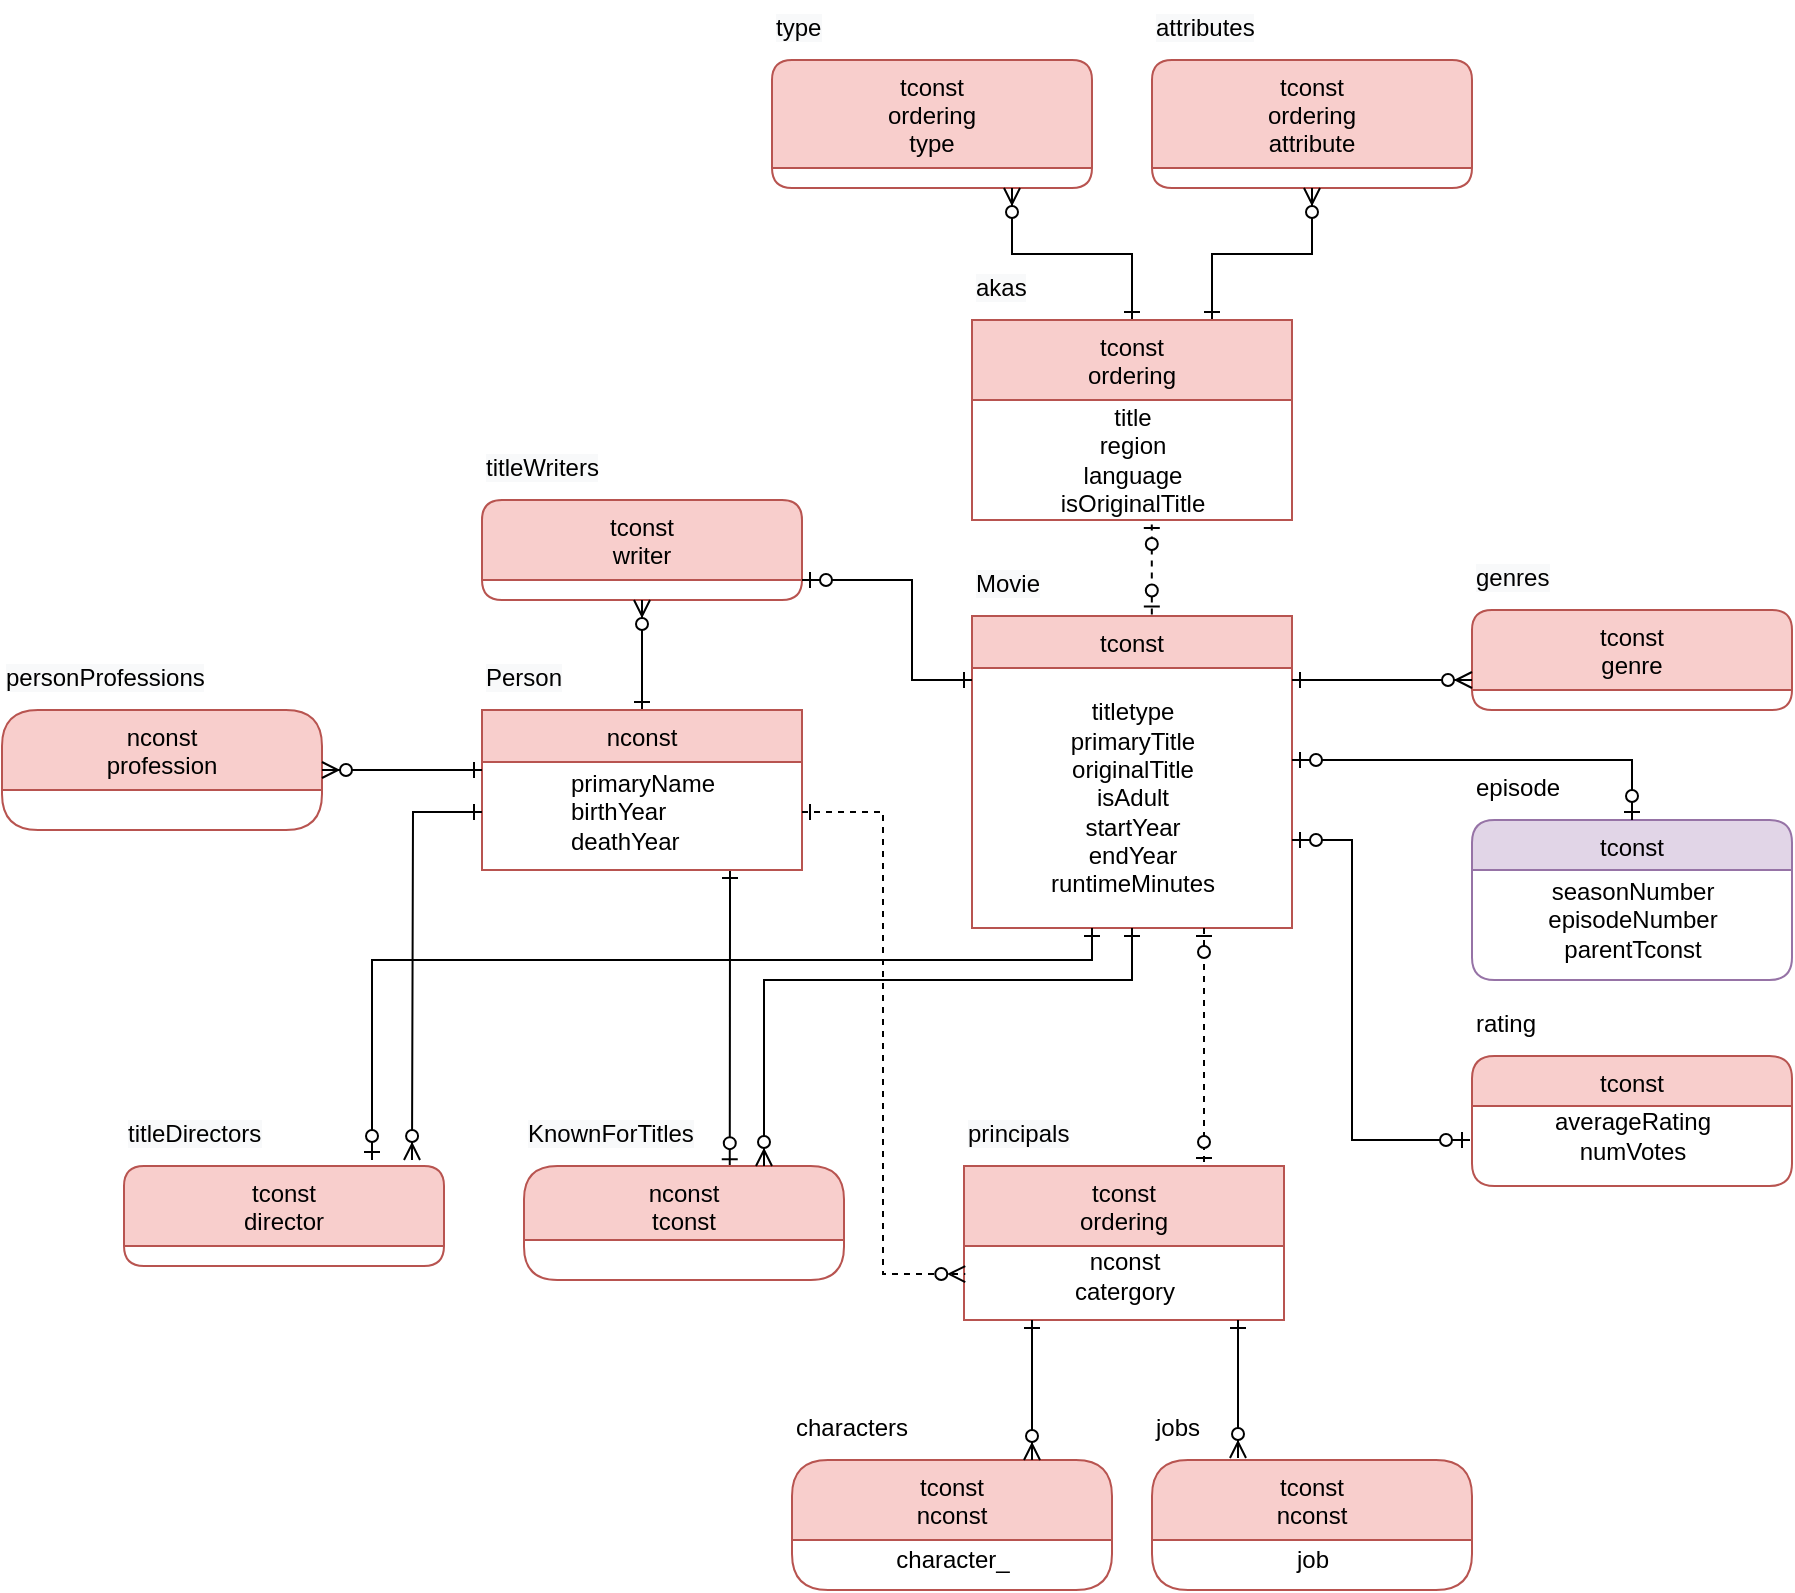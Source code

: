 <mxfile version="14.7.7" type="device"><diagram id="C5RBs43oDa-KdzZeNtuy" name="Page-1"><mxGraphModel dx="1865" dy="1748" grid="1" gridSize="10" guides="1" tooltips="1" connect="1" arrows="1" fold="1" page="1" pageScale="1" pageWidth="827" pageHeight="1169" math="0" shadow="0"><root><mxCell id="WIyWlLk6GJQsqaUBKTNV-0"/><mxCell id="WIyWlLk6GJQsqaUBKTNV-1" parent="WIyWlLk6GJQsqaUBKTNV-0"/><mxCell id="xolu4xJuUfZisWvBj1_J-13" style="edgeStyle=orthogonalEdgeStyle;rounded=0;orthogonalLoop=1;jettySize=auto;html=1;exitX=0.562;exitY=-0.005;exitDx=0;exitDy=0;startArrow=ERzeroToOne;startFill=1;endArrow=ERzeroToOne;endFill=1;exitPerimeter=0;dashed=1;" parent="WIyWlLk6GJQsqaUBKTNV-1" source="zkfFHV4jXpPFQw0GAbJ--0" target="59ytYH_ue-3u_atIHXwS-38" edge="1"><mxGeometry relative="1" as="geometry"><Array as="points"><mxPoint x="310" y="100"/><mxPoint x="310" y="100"/></Array></mxGeometry></mxCell><mxCell id="zkfFHV4jXpPFQw0GAbJ--0" value="tconst" style="swimlane;fontStyle=0;align=center;verticalAlign=top;childLayout=stackLayout;horizontal=1;startSize=26;horizontalStack=0;resizeParent=1;resizeLast=0;collapsible=1;marginBottom=0;rounded=0;shadow=0;strokeWidth=1;fillColor=#f8cecc;strokeColor=#b85450;" parent="WIyWlLk6GJQsqaUBKTNV-1" vertex="1"><mxGeometry x="220" y="128" width="160" height="156" as="geometry"><mxRectangle x="230" y="140" width="160" height="26" as="alternateBounds"/></mxGeometry></mxCell><mxCell id="59ytYH_ue-3u_atIHXwS-6" value="&lt;span&gt;&lt;br&gt;titletype&lt;/span&gt;&lt;br style=&quot;padding: 0px ; margin: 0px&quot;&gt;&lt;span&gt;primaryTitle&lt;/span&gt;&lt;br style=&quot;padding: 0px ; margin: 0px&quot;&gt;&lt;span&gt;originalTitle&lt;/span&gt;&lt;br style=&quot;padding: 0px ; margin: 0px&quot;&gt;&lt;span&gt;isAdult&lt;/span&gt;&lt;br style=&quot;padding: 0px ; margin: 0px&quot;&gt;&lt;span&gt;startYear&lt;/span&gt;&lt;br style=&quot;padding: 0px ; margin: 0px&quot;&gt;&lt;span&gt;endYear&lt;/span&gt;&lt;br style=&quot;padding: 0px ; margin: 0px&quot;&gt;&lt;span&gt;runtimeMinutes&lt;br&gt;&lt;/span&gt;&lt;div&gt;&lt;br&gt;&lt;/div&gt;" style="text;html=1;align=center;verticalAlign=middle;resizable=0;points=[];autosize=1;strokeColor=none;" parent="zkfFHV4jXpPFQw0GAbJ--0" vertex="1"><mxGeometry y="26" width="160" height="130" as="geometry"/></mxCell><mxCell id="59ytYH_ue-3u_atIHXwS-0" value="&lt;span style=&quot;color: rgb(0, 0, 0); font-family: helvetica; font-size: 12px; font-style: normal; font-weight: 400; letter-spacing: normal; text-align: center; text-indent: 0px; text-transform: none; word-spacing: 0px; background-color: rgb(248, 249, 250); display: inline; float: none;&quot;&gt;Movie&lt;/span&gt;" style="text;whiteSpace=wrap;html=1;" parent="WIyWlLk6GJQsqaUBKTNV-1" vertex="1"><mxGeometry x="220" y="98" width="60" height="30" as="geometry"/></mxCell><mxCell id="59ytYH_ue-3u_atIHXwS-11" value="tconst&#10;genre" style="swimlane;fontStyle=0;align=center;verticalAlign=top;childLayout=stackLayout;horizontal=1;startSize=40;horizontalStack=0;resizeParent=1;resizeLast=0;collapsible=1;marginBottom=0;rounded=1;shadow=0;strokeWidth=1;fillColor=#f8cecc;strokeColor=#b85450;" parent="WIyWlLk6GJQsqaUBKTNV-1" vertex="1"><mxGeometry x="470" y="125" width="160" height="50" as="geometry"><mxRectangle x="230" y="140" width="160" height="26" as="alternateBounds"/></mxGeometry></mxCell><mxCell id="59ytYH_ue-3u_atIHXwS-13" value="&lt;span style=&quot;color: rgb(0 , 0 , 0) ; font-family: &amp;#34;helvetica&amp;#34; ; font-size: 12px ; font-style: normal ; font-weight: 400 ; letter-spacing: normal ; text-align: center ; text-indent: 0px ; text-transform: none ; word-spacing: 0px ; background-color: rgb(248 , 249 , 250) ; display: inline ; float: none&quot;&gt;genres&lt;/span&gt;" style="text;whiteSpace=wrap;html=1;" parent="WIyWlLk6GJQsqaUBKTNV-1" vertex="1"><mxGeometry x="470" y="95" width="60" height="30" as="geometry"/></mxCell><mxCell id="59ytYH_ue-3u_atIHXwS-18" value="&lt;span style=&quot;color: rgb(0 , 0 , 0) ; font-family: &amp;#34;helvetica&amp;#34; ; font-size: 12px ; font-style: normal ; font-weight: 400 ; letter-spacing: normal ; text-align: center ; text-indent: 0px ; text-transform: none ; word-spacing: 0px ; background-color: rgb(248 , 249 , 250) ; display: inline ; float: none&quot;&gt;type&lt;/span&gt;" style="text;whiteSpace=wrap;html=1;" parent="WIyWlLk6GJQsqaUBKTNV-1" vertex="1"><mxGeometry x="120" y="-180" width="60" height="30" as="geometry"/></mxCell><mxCell id="59ytYH_ue-3u_atIHXwS-19" value="tconst&#10;ordering&#10;attribute" style="swimlane;fontStyle=0;align=center;verticalAlign=top;childLayout=stackLayout;horizontal=1;startSize=54;horizontalStack=0;resizeParent=1;resizeLast=0;collapsible=1;marginBottom=0;rounded=1;shadow=0;strokeWidth=1;fillColor=#f8cecc;strokeColor=#b85450;" parent="WIyWlLk6GJQsqaUBKTNV-1" vertex="1"><mxGeometry x="310" y="-150" width="160" height="64" as="geometry"><mxRectangle x="230" y="140" width="160" height="26" as="alternateBounds"/></mxGeometry></mxCell><mxCell id="59ytYH_ue-3u_atIHXwS-20" value="&lt;span style=&quot;color: rgb(0 , 0 , 0) ; font-family: &amp;#34;helvetica&amp;#34; ; font-size: 12px ; font-style: normal ; font-weight: 400 ; letter-spacing: normal ; text-align: center ; text-indent: 0px ; text-transform: none ; word-spacing: 0px ; background-color: rgb(248 , 249 , 250) ; display: inline ; float: none&quot;&gt;attributes&lt;/span&gt;" style="text;whiteSpace=wrap;html=1;" parent="WIyWlLk6GJQsqaUBKTNV-1" vertex="1"><mxGeometry x="310" y="-180" width="60" height="30" as="geometry"/></mxCell><mxCell id="59ytYH_ue-3u_atIHXwS-21" value="tconst&#10;ordering&#10;type" style="swimlane;fontStyle=0;align=center;verticalAlign=top;childLayout=stackLayout;horizontal=1;startSize=54;horizontalStack=0;resizeParent=1;resizeLast=0;collapsible=1;marginBottom=0;rounded=1;shadow=0;strokeWidth=1;fillColor=#f8cecc;strokeColor=#b85450;" parent="WIyWlLk6GJQsqaUBKTNV-1" vertex="1"><mxGeometry x="120" y="-150" width="160" height="64" as="geometry"><mxRectangle x="230" y="140" width="160" height="26" as="alternateBounds"/></mxGeometry></mxCell><mxCell id="59ytYH_ue-3u_atIHXwS-22" value="tconst&#10;director" style="swimlane;fontStyle=0;align=center;verticalAlign=top;childLayout=stackLayout;horizontal=1;startSize=40;horizontalStack=0;resizeParent=1;resizeLast=0;collapsible=1;marginBottom=0;rounded=1;shadow=0;strokeWidth=1;fillColor=#f8cecc;strokeColor=#b85450;" parent="WIyWlLk6GJQsqaUBKTNV-1" vertex="1"><mxGeometry x="-204" y="403" width="160" height="50" as="geometry"><mxRectangle x="230" y="140" width="160" height="26" as="alternateBounds"/></mxGeometry></mxCell><mxCell id="59ytYH_ue-3u_atIHXwS-23" value="&lt;span style=&quot;color: rgb(0 , 0 , 0) ; font-family: &amp;#34;helvetica&amp;#34; ; font-size: 12px ; font-style: normal ; font-weight: 400 ; letter-spacing: normal ; text-align: center ; text-indent: 0px ; text-transform: none ; word-spacing: 0px ; background-color: rgb(248 , 249 , 250) ; display: inline ; float: none&quot;&gt;titleDirectors&lt;/span&gt;" style="text;whiteSpace=wrap;html=1;" parent="WIyWlLk6GJQsqaUBKTNV-1" vertex="1"><mxGeometry x="-204" y="373" width="60" height="30" as="geometry"/></mxCell><mxCell id="59ytYH_ue-3u_atIHXwS-29" value="tconst&#10;writer" style="swimlane;fontStyle=0;align=center;verticalAlign=top;childLayout=stackLayout;horizontal=1;startSize=40;horizontalStack=0;resizeParent=1;resizeLast=0;collapsible=1;marginBottom=0;rounded=1;shadow=0;strokeWidth=1;fillColor=#f8cecc;strokeColor=#b85450;" parent="WIyWlLk6GJQsqaUBKTNV-1" vertex="1"><mxGeometry x="-25" y="70" width="160" height="50" as="geometry"><mxRectangle x="230" y="140" width="160" height="26" as="alternateBounds"/></mxGeometry></mxCell><mxCell id="59ytYH_ue-3u_atIHXwS-30" value="&lt;span style=&quot;color: rgb(0 , 0 , 0) ; font-family: &amp;#34;helvetica&amp;#34; ; font-size: 12px ; font-style: normal ; font-weight: 400 ; letter-spacing: normal ; text-align: center ; text-indent: 0px ; text-transform: none ; word-spacing: 0px ; background-color: rgb(248 , 249 , 250) ; display: inline ; float: none&quot;&gt;titleWriters&lt;/span&gt;" style="text;whiteSpace=wrap;html=1;" parent="WIyWlLk6GJQsqaUBKTNV-1" vertex="1"><mxGeometry x="-25" y="40" width="60" height="30" as="geometry"/></mxCell><mxCell id="59ytYH_ue-3u_atIHXwS-31" value="tconst&#10;ordering" style="swimlane;fontStyle=0;align=center;verticalAlign=top;childLayout=stackLayout;horizontal=1;startSize=40;horizontalStack=0;resizeParent=1;resizeLast=0;collapsible=1;marginBottom=0;rounded=0;shadow=0;strokeWidth=1;fillColor=#f8cecc;strokeColor=#b85450;" parent="WIyWlLk6GJQsqaUBKTNV-1" vertex="1"><mxGeometry x="216" y="403" width="160" height="77" as="geometry"><mxRectangle x="230" y="140" width="160" height="26" as="alternateBounds"/></mxGeometry></mxCell><mxCell id="59ytYH_ue-3u_atIHXwS-33" value="nconst&lt;br&gt;catergory" style="text;html=1;align=center;verticalAlign=middle;resizable=0;points=[];autosize=1;strokeColor=none;" parent="59ytYH_ue-3u_atIHXwS-31" vertex="1"><mxGeometry y="40" width="160" height="30" as="geometry"/></mxCell><mxCell id="59ytYH_ue-3u_atIHXwS-32" value="&lt;span style=&quot;color: rgb(0 , 0 , 0) ; font-family: &amp;#34;helvetica&amp;#34; ; font-size: 12px ; font-style: normal ; font-weight: 400 ; letter-spacing: normal ; text-align: center ; text-indent: 0px ; text-transform: none ; word-spacing: 0px ; background-color: rgb(248 , 249 , 250) ; display: inline ; float: none&quot;&gt;principals&lt;/span&gt;" style="text;whiteSpace=wrap;html=1;" parent="WIyWlLk6GJQsqaUBKTNV-1" vertex="1"><mxGeometry x="216" y="373" width="60" height="30" as="geometry"/></mxCell><mxCell id="xolu4xJuUfZisWvBj1_J-14" style="edgeStyle=orthogonalEdgeStyle;rounded=0;orthogonalLoop=1;jettySize=auto;html=1;entryX=0.75;entryY=1;entryDx=0;entryDy=0;startArrow=ERone;startFill=0;endArrow=ERzeroToMany;endFill=1;" parent="WIyWlLk6GJQsqaUBKTNV-1" source="59ytYH_ue-3u_atIHXwS-37" target="59ytYH_ue-3u_atIHXwS-21" edge="1"><mxGeometry relative="1" as="geometry"/></mxCell><mxCell id="xolu4xJuUfZisWvBj1_J-15" style="edgeStyle=orthogonalEdgeStyle;rounded=0;orthogonalLoop=1;jettySize=auto;html=1;exitX=0.75;exitY=0;exitDx=0;exitDy=0;entryX=0.5;entryY=1;entryDx=0;entryDy=0;startArrow=ERone;startFill=0;endArrow=ERzeroToMany;endFill=1;" parent="WIyWlLk6GJQsqaUBKTNV-1" source="59ytYH_ue-3u_atIHXwS-37" target="59ytYH_ue-3u_atIHXwS-19" edge="1"><mxGeometry relative="1" as="geometry"/></mxCell><mxCell id="59ytYH_ue-3u_atIHXwS-37" value="tconst&#10;ordering" style="swimlane;fontStyle=0;align=center;verticalAlign=top;childLayout=stackLayout;horizontal=1;startSize=40;horizontalStack=0;resizeParent=1;resizeLast=0;collapsible=1;marginBottom=0;rounded=0;shadow=0;strokeWidth=1;fillColor=#f8cecc;strokeColor=#b85450;" parent="WIyWlLk6GJQsqaUBKTNV-1" vertex="1"><mxGeometry x="220" y="-20" width="160" height="100" as="geometry"><mxRectangle x="230" y="140" width="160" height="26" as="alternateBounds"/></mxGeometry></mxCell><mxCell id="59ytYH_ue-3u_atIHXwS-38" value="title&lt;br&gt;region&lt;br&gt;language&lt;br&gt;isOriginalTitle" style="text;html=1;align=center;verticalAlign=middle;resizable=0;points=[];autosize=1;strokeColor=none;" parent="59ytYH_ue-3u_atIHXwS-37" vertex="1"><mxGeometry y="40" width="160" height="60" as="geometry"/></mxCell><mxCell id="59ytYH_ue-3u_atIHXwS-39" value="&lt;span style=&quot;color: rgb(0 , 0 , 0) ; font-family: &amp;#34;helvetica&amp;#34; ; font-size: 12px ; font-style: normal ; font-weight: 400 ; letter-spacing: normal ; text-align: center ; text-indent: 0px ; text-transform: none ; word-spacing: 0px ; background-color: rgb(248 , 249 , 250) ; display: inline ; float: none&quot;&gt;akas&lt;/span&gt;" style="text;whiteSpace=wrap;html=1;" parent="WIyWlLk6GJQsqaUBKTNV-1" vertex="1"><mxGeometry x="220" y="-50" width="60" height="30" as="geometry"/></mxCell><mxCell id="xolu4xJuUfZisWvBj1_J-7" style="edgeStyle=orthogonalEdgeStyle;rounded=0;orthogonalLoop=1;jettySize=auto;html=1;entryX=0.643;entryY=0.01;entryDx=0;entryDy=0;entryPerimeter=0;startArrow=ERone;startFill=0;endArrow=ERzeroToOne;endFill=1;" parent="WIyWlLk6GJQsqaUBKTNV-1" source="59ytYH_ue-3u_atIHXwS-45" target="59ytYH_ue-3u_atIHXwS-48" edge="1"><mxGeometry relative="1" as="geometry"><Array as="points"><mxPoint x="99" y="280"/><mxPoint x="99" y="280"/></Array></mxGeometry></mxCell><mxCell id="xolu4xJuUfZisWvBj1_J-10" style="edgeStyle=orthogonalEdgeStyle;rounded=0;orthogonalLoop=1;jettySize=auto;html=1;entryX=0.5;entryY=1;entryDx=0;entryDy=0;startArrow=ERone;startFill=0;endArrow=ERzeroToMany;endFill=1;" parent="WIyWlLk6GJQsqaUBKTNV-1" source="59ytYH_ue-3u_atIHXwS-45" target="59ytYH_ue-3u_atIHXwS-29" edge="1"><mxGeometry relative="1" as="geometry"/></mxCell><mxCell id="59ytYH_ue-3u_atIHXwS-45" value="nconst" style="swimlane;fontStyle=0;align=center;verticalAlign=top;childLayout=stackLayout;horizontal=1;startSize=26;horizontalStack=0;resizeParent=1;resizeLast=0;collapsible=1;marginBottom=0;rounded=0;shadow=0;strokeWidth=1;fillColor=#f8cecc;strokeColor=#b85450;" parent="WIyWlLk6GJQsqaUBKTNV-1" vertex="1"><mxGeometry x="-25" y="175" width="160" height="80" as="geometry"><mxRectangle x="230" y="140" width="160" height="26" as="alternateBounds"/></mxGeometry></mxCell><mxCell id="59ytYH_ue-3u_atIHXwS-46" value="&lt;div style=&quot;text-align: left&quot;&gt;primaryName&lt;/div&gt;&lt;div style=&quot;text-align: left&quot;&gt;birthYear&lt;/div&gt;&lt;div style=&quot;text-align: left&quot;&gt;deathYear&lt;/div&gt;" style="text;html=1;align=center;verticalAlign=middle;resizable=0;points=[];autosize=1;strokeColor=none;" parent="59ytYH_ue-3u_atIHXwS-45" vertex="1"><mxGeometry y="26" width="160" height="50" as="geometry"/></mxCell><mxCell id="59ytYH_ue-3u_atIHXwS-47" value="&lt;span style=&quot;color: rgb(0 , 0 , 0) ; font-family: &amp;#34;helvetica&amp;#34; ; font-size: 12px ; font-style: normal ; font-weight: 400 ; letter-spacing: normal ; text-align: center ; text-indent: 0px ; text-transform: none ; word-spacing: 0px ; background-color: rgb(248 , 249 , 250) ; display: inline ; float: none&quot;&gt;Person&lt;/span&gt;" style="text;whiteSpace=wrap;html=1;" parent="WIyWlLk6GJQsqaUBKTNV-1" vertex="1"><mxGeometry x="-25" y="145" width="60" height="30" as="geometry"/></mxCell><mxCell id="59ytYH_ue-3u_atIHXwS-48" value="nconst&#10;tconst" style="swimlane;fontStyle=0;align=center;verticalAlign=top;childLayout=stackLayout;horizontal=1;startSize=37;horizontalStack=0;resizeParent=1;resizeLast=0;collapsible=1;marginBottom=0;rounded=1;shadow=0;strokeWidth=1;fillColor=#f8cecc;strokeColor=#b85450;" parent="WIyWlLk6GJQsqaUBKTNV-1" vertex="1"><mxGeometry x="-4" y="403" width="160" height="57" as="geometry"><mxRectangle x="230" y="140" width="160" height="26" as="alternateBounds"/></mxGeometry></mxCell><mxCell id="59ytYH_ue-3u_atIHXwS-49" value="&lt;div style=&quot;text-align: left&quot;&gt;&lt;br&gt;&lt;/div&gt;" style="text;html=1;align=center;verticalAlign=middle;resizable=0;points=[];autosize=1;strokeColor=none;" parent="59ytYH_ue-3u_atIHXwS-48" vertex="1"><mxGeometry y="37" width="160" height="20" as="geometry"/></mxCell><mxCell id="59ytYH_ue-3u_atIHXwS-50" value="&lt;span style=&quot;color: rgb(0 , 0 , 0) ; font-family: &amp;#34;helvetica&amp;#34; ; font-size: 12px ; font-style: normal ; font-weight: 400 ; letter-spacing: normal ; text-align: center ; text-indent: 0px ; text-transform: none ; word-spacing: 0px ; background-color: rgb(248 , 249 , 250) ; display: inline ; float: none&quot;&gt;KnownForTitles&lt;/span&gt;" style="text;whiteSpace=wrap;html=1;" parent="WIyWlLk6GJQsqaUBKTNV-1" vertex="1"><mxGeometry x="-4" y="373" width="60" height="30" as="geometry"/></mxCell><mxCell id="59ytYH_ue-3u_atIHXwS-51" value="nconst&#10;profession&#10;" style="swimlane;fontStyle=0;align=center;verticalAlign=top;childLayout=stackLayout;horizontal=1;startSize=40;horizontalStack=0;resizeParent=1;resizeLast=0;collapsible=1;marginBottom=0;rounded=1;shadow=0;strokeWidth=1;fillColor=#f8cecc;strokeColor=#b85450;" parent="WIyWlLk6GJQsqaUBKTNV-1" vertex="1"><mxGeometry x="-265" y="175" width="160" height="60" as="geometry"><mxRectangle x="230" y="140" width="160" height="26" as="alternateBounds"/></mxGeometry></mxCell><mxCell id="59ytYH_ue-3u_atIHXwS-52" value="&lt;div style=&quot;text-align: left&quot;&gt;&lt;br&gt;&lt;/div&gt;" style="text;html=1;align=center;verticalAlign=middle;resizable=0;points=[];autosize=1;strokeColor=none;" parent="59ytYH_ue-3u_atIHXwS-51" vertex="1"><mxGeometry y="40" width="160" height="20" as="geometry"/></mxCell><mxCell id="59ytYH_ue-3u_atIHXwS-53" value="&lt;span style=&quot;color: rgb(0 , 0 , 0) ; font-family: &amp;#34;helvetica&amp;#34; ; font-size: 12px ; font-style: normal ; font-weight: 400 ; letter-spacing: normal ; text-align: center ; text-indent: 0px ; text-transform: none ; word-spacing: 0px ; background-color: rgb(248 , 249 , 250) ; display: inline ; float: none&quot;&gt;personProfessions&lt;/span&gt;" style="text;whiteSpace=wrap;html=1;" parent="WIyWlLk6GJQsqaUBKTNV-1" vertex="1"><mxGeometry x="-265" y="145" width="60" height="30" as="geometry"/></mxCell><mxCell id="xolu4xJuUfZisWvBj1_J-1" style="edgeStyle=orthogonalEdgeStyle;rounded=0;orthogonalLoop=1;jettySize=auto;html=1;startArrow=ERone;startFill=0;endArrow=ERzeroToOne;endFill=1;" parent="WIyWlLk6GJQsqaUBKTNV-1" source="59ytYH_ue-3u_atIHXwS-6" edge="1"><mxGeometry relative="1" as="geometry"><mxPoint x="-80" y="400" as="targetPoint"/><Array as="points"><mxPoint x="280" y="300"/><mxPoint x="-80" y="300"/></Array></mxGeometry></mxCell><mxCell id="xolu4xJuUfZisWvBj1_J-4" style="edgeStyle=orthogonalEdgeStyle;rounded=0;orthogonalLoop=1;jettySize=auto;html=1;startArrow=ERone;startFill=0;endArrow=ERzeroToOne;endFill=1;" parent="WIyWlLk6GJQsqaUBKTNV-1" source="59ytYH_ue-3u_atIHXwS-6" edge="1"><mxGeometry relative="1" as="geometry"><mxPoint x="135" y="110" as="targetPoint"/><Array as="points"><mxPoint x="190" y="160"/><mxPoint x="190" y="110"/><mxPoint x="135" y="110"/></Array></mxGeometry></mxCell><mxCell id="xolu4xJuUfZisWvBj1_J-5" style="edgeStyle=orthogonalEdgeStyle;rounded=0;orthogonalLoop=1;jettySize=auto;html=1;entryX=0.75;entryY=0;entryDx=0;entryDy=0;startArrow=ERone;startFill=0;endArrow=ERzeroToMany;endFill=1;" parent="WIyWlLk6GJQsqaUBKTNV-1" source="59ytYH_ue-3u_atIHXwS-6" target="59ytYH_ue-3u_atIHXwS-48" edge="1"><mxGeometry relative="1" as="geometry"><Array as="points"><mxPoint x="116" y="310"/></Array></mxGeometry></mxCell><mxCell id="xolu4xJuUfZisWvBj1_J-6" style="edgeStyle=orthogonalEdgeStyle;rounded=0;orthogonalLoop=1;jettySize=auto;html=1;entryX=0.75;entryY=0;entryDx=0;entryDy=0;startArrow=ERzeroToOne;startFill=1;endArrow=ERzeroToOne;endFill=1;dashed=1;" parent="WIyWlLk6GJQsqaUBKTNV-1" source="59ytYH_ue-3u_atIHXwS-6" target="59ytYH_ue-3u_atIHXwS-31" edge="1"><mxGeometry relative="1" as="geometry"><Array as="points"><mxPoint x="336" y="340"/><mxPoint x="336" y="340"/></Array></mxGeometry></mxCell><mxCell id="xolu4xJuUfZisWvBj1_J-9" style="edgeStyle=orthogonalEdgeStyle;rounded=0;orthogonalLoop=1;jettySize=auto;html=1;startArrow=ERone;startFill=0;endArrow=ERzeroToMany;endFill=1;" parent="WIyWlLk6GJQsqaUBKTNV-1" source="59ytYH_ue-3u_atIHXwS-46" edge="1"><mxGeometry relative="1" as="geometry"><mxPoint x="-60" y="400" as="targetPoint"/></mxGeometry></mxCell><mxCell id="xolu4xJuUfZisWvBj1_J-11" style="edgeStyle=orthogonalEdgeStyle;rounded=0;orthogonalLoop=1;jettySize=auto;html=1;entryX=1;entryY=0.5;entryDx=0;entryDy=0;startArrow=ERone;startFill=0;endArrow=ERzeroToMany;endFill=1;" parent="WIyWlLk6GJQsqaUBKTNV-1" source="59ytYH_ue-3u_atIHXwS-46" target="59ytYH_ue-3u_atIHXwS-51" edge="1"><mxGeometry relative="1" as="geometry"><Array as="points"><mxPoint x="-50" y="205"/><mxPoint x="-50" y="205"/></Array></mxGeometry></mxCell><mxCell id="xolu4xJuUfZisWvBj1_J-12" style="edgeStyle=orthogonalEdgeStyle;rounded=0;orthogonalLoop=1;jettySize=auto;html=1;startArrow=ERone;startFill=0;endArrow=ERzeroToMany;endFill=1;" parent="WIyWlLk6GJQsqaUBKTNV-1" source="59ytYH_ue-3u_atIHXwS-6" target="59ytYH_ue-3u_atIHXwS-11" edge="1"><mxGeometry relative="1" as="geometry"><Array as="points"><mxPoint x="440" y="160"/><mxPoint x="440" y="160"/></Array></mxGeometry></mxCell><mxCell id="xolu4xJuUfZisWvBj1_J-16" style="edgeStyle=orthogonalEdgeStyle;rounded=0;orthogonalLoop=1;jettySize=auto;html=1;entryX=0.004;entryY=0.467;entryDx=0;entryDy=0;entryPerimeter=0;startArrow=ERone;startFill=0;endArrow=ERzeroToMany;endFill=1;dashed=1;" parent="WIyWlLk6GJQsqaUBKTNV-1" source="59ytYH_ue-3u_atIHXwS-46" target="59ytYH_ue-3u_atIHXwS-33" edge="1"><mxGeometry relative="1" as="geometry"/></mxCell><mxCell id="gfmHYX49x_VPNDzosHwC-0" value="tconst" style="swimlane;fontStyle=0;align=center;verticalAlign=top;childLayout=stackLayout;horizontal=1;startSize=25;horizontalStack=0;resizeParent=1;resizeLast=0;collapsible=1;marginBottom=0;rounded=1;shadow=0;strokeWidth=1;fillColor=#e1d5e7;strokeColor=#9673a6;" parent="WIyWlLk6GJQsqaUBKTNV-1" vertex="1"><mxGeometry x="470" y="230" width="160" height="80" as="geometry"><mxRectangle x="230" y="140" width="160" height="26" as="alternateBounds"/></mxGeometry></mxCell><mxCell id="gfmHYX49x_VPNDzosHwC-4" value="&lt;span&gt;seasonNumber&lt;/span&gt;&lt;br&gt;&lt;div&gt;episodeNumber&lt;/div&gt;&lt;div&gt;&lt;span&gt;parentTconst&lt;/span&gt;&lt;br&gt;&lt;/div&gt;" style="text;html=1;align=center;verticalAlign=middle;resizable=0;points=[];autosize=1;strokeColor=none;" parent="gfmHYX49x_VPNDzosHwC-0" vertex="1"><mxGeometry y="25" width="160" height="50" as="geometry"/></mxCell><mxCell id="gfmHYX49x_VPNDzosHwC-1" value="&lt;div style=&quot;text-align: center&quot;&gt;&lt;span&gt;&lt;font face=&quot;helvetica&quot;&gt;episode&lt;/font&gt;&lt;/span&gt;&lt;/div&gt;" style="text;whiteSpace=wrap;html=1;" parent="WIyWlLk6GJQsqaUBKTNV-1" vertex="1"><mxGeometry x="470" y="200" width="60" height="30" as="geometry"/></mxCell><mxCell id="gfmHYX49x_VPNDzosHwC-3" value="&lt;div style=&quot;text-align: center&quot;&gt;&lt;span&gt;&lt;font face=&quot;helvetica&quot;&gt;rating&lt;/font&gt;&lt;/span&gt;&lt;/div&gt;" style="text;whiteSpace=wrap;html=1;" parent="WIyWlLk6GJQsqaUBKTNV-1" vertex="1"><mxGeometry x="470" y="318" width="60" height="30" as="geometry"/></mxCell><mxCell id="gfmHYX49x_VPNDzosHwC-5" value="tconst" style="swimlane;fontStyle=0;align=center;verticalAlign=top;childLayout=stackLayout;horizontal=1;startSize=25;horizontalStack=0;resizeParent=1;resizeLast=0;collapsible=1;marginBottom=0;rounded=1;shadow=0;strokeWidth=1;fillColor=#f8cecc;strokeColor=#b85450;" parent="WIyWlLk6GJQsqaUBKTNV-1" vertex="1"><mxGeometry x="470" y="348" width="160" height="65" as="geometry"><mxRectangle x="230" y="140" width="160" height="26" as="alternateBounds"/></mxGeometry></mxCell><mxCell id="gfmHYX49x_VPNDzosHwC-6" value="&lt;div&gt;averageRating&lt;/div&gt;&lt;div&gt;numVotes&lt;/div&gt;" style="text;html=1;align=center;verticalAlign=middle;resizable=0;points=[];autosize=1;strokeColor=none;" parent="gfmHYX49x_VPNDzosHwC-5" vertex="1"><mxGeometry y="25" width="160" height="30" as="geometry"/></mxCell><mxCell id="gfmHYX49x_VPNDzosHwC-7" style="edgeStyle=orthogonalEdgeStyle;rounded=0;orthogonalLoop=1;jettySize=auto;html=1;entryX=0.5;entryY=0;entryDx=0;entryDy=0;endArrow=ERzeroToOne;endFill=1;startArrow=ERzeroToOne;startFill=1;" parent="WIyWlLk6GJQsqaUBKTNV-1" source="59ytYH_ue-3u_atIHXwS-6" target="gfmHYX49x_VPNDzosHwC-0" edge="1"><mxGeometry relative="1" as="geometry"><Array as="points"><mxPoint x="550" y="200"/></Array></mxGeometry></mxCell><mxCell id="gfmHYX49x_VPNDzosHwC-9" style="edgeStyle=orthogonalEdgeStyle;rounded=0;orthogonalLoop=1;jettySize=auto;html=1;startArrow=ERzeroToOne;startFill=1;endArrow=ERzeroToOne;endFill=1;" parent="WIyWlLk6GJQsqaUBKTNV-1" source="59ytYH_ue-3u_atIHXwS-6" edge="1"><mxGeometry relative="1" as="geometry"><mxPoint x="469" y="390" as="targetPoint"/><Array as="points"><mxPoint x="410" y="240"/><mxPoint x="410" y="390"/></Array></mxGeometry></mxCell><mxCell id="9SFu0u1e-_PzRdn1TX69-1" value="&lt;div style=&quot;text-align: center&quot;&gt;&lt;span&gt;characters&lt;/span&gt;&lt;br&gt;&lt;/div&gt;" style="text;whiteSpace=wrap;html=1;" vertex="1" parent="WIyWlLk6GJQsqaUBKTNV-1"><mxGeometry x="130" y="520" width="60" height="30" as="geometry"/></mxCell><mxCell id="9SFu0u1e-_PzRdn1TX69-2" value="tconst&#10;nconst" style="swimlane;fontStyle=0;align=center;verticalAlign=top;childLayout=stackLayout;horizontal=1;startSize=40;horizontalStack=0;resizeParent=1;resizeLast=0;collapsible=1;marginBottom=0;rounded=1;shadow=0;strokeWidth=1;fillColor=#f8cecc;strokeColor=#b85450;" vertex="1" parent="WIyWlLk6GJQsqaUBKTNV-1"><mxGeometry x="130" y="550" width="160" height="65" as="geometry"><mxRectangle x="230" y="140" width="160" height="26" as="alternateBounds"/></mxGeometry></mxCell><mxCell id="9SFu0u1e-_PzRdn1TX69-3" value="&lt;div&gt;character_&lt;/div&gt;" style="text;html=1;align=center;verticalAlign=middle;resizable=0;points=[];autosize=1;strokeColor=none;" vertex="1" parent="9SFu0u1e-_PzRdn1TX69-2"><mxGeometry y="40" width="160" height="20" as="geometry"/></mxCell><mxCell id="9SFu0u1e-_PzRdn1TX69-5" style="edgeStyle=orthogonalEdgeStyle;rounded=0;orthogonalLoop=1;jettySize=auto;html=1;entryX=0.75;entryY=0;entryDx=0;entryDy=0;startArrow=ERone;startFill=0;endArrow=ERzeroToMany;endFill=1;" edge="1" parent="WIyWlLk6GJQsqaUBKTNV-1" target="9SFu0u1e-_PzRdn1TX69-2"><mxGeometry relative="1" as="geometry"><mxPoint x="250" y="480" as="sourcePoint"/><Array as="points"><mxPoint x="250" y="480"/></Array></mxGeometry></mxCell><mxCell id="9SFu0u1e-_PzRdn1TX69-6" value="tconst&#10;nconst" style="swimlane;fontStyle=0;align=center;verticalAlign=top;childLayout=stackLayout;horizontal=1;startSize=40;horizontalStack=0;resizeParent=1;resizeLast=0;collapsible=1;marginBottom=0;rounded=1;shadow=0;strokeWidth=1;fillColor=#f8cecc;strokeColor=#b85450;" vertex="1" parent="WIyWlLk6GJQsqaUBKTNV-1"><mxGeometry x="310" y="550" width="160" height="65" as="geometry"><mxRectangle x="230" y="140" width="160" height="26" as="alternateBounds"/></mxGeometry></mxCell><mxCell id="9SFu0u1e-_PzRdn1TX69-7" value="&lt;div&gt;job&lt;/div&gt;" style="text;html=1;align=center;verticalAlign=middle;resizable=0;points=[];autosize=1;strokeColor=none;" vertex="1" parent="9SFu0u1e-_PzRdn1TX69-6"><mxGeometry y="40" width="160" height="20" as="geometry"/></mxCell><mxCell id="9SFu0u1e-_PzRdn1TX69-11" value="&lt;div style=&quot;text-align: center&quot;&gt;&lt;span&gt;jobs&lt;/span&gt;&lt;br&gt;&lt;/div&gt;" style="text;whiteSpace=wrap;html=1;" vertex="1" parent="WIyWlLk6GJQsqaUBKTNV-1"><mxGeometry x="310" y="520" width="60" height="30" as="geometry"/></mxCell><mxCell id="9SFu0u1e-_PzRdn1TX69-13" style="edgeStyle=orthogonalEdgeStyle;rounded=0;orthogonalLoop=1;jettySize=auto;html=1;startArrow=ERone;startFill=0;endArrow=ERzeroToMany;endFill=1;" edge="1" parent="WIyWlLk6GJQsqaUBKTNV-1"><mxGeometry relative="1" as="geometry"><mxPoint x="353" y="480" as="sourcePoint"/><mxPoint x="353" y="549" as="targetPoint"/><Array as="points"><mxPoint x="353" y="549"/></Array></mxGeometry></mxCell></root></mxGraphModel></diagram></mxfile>